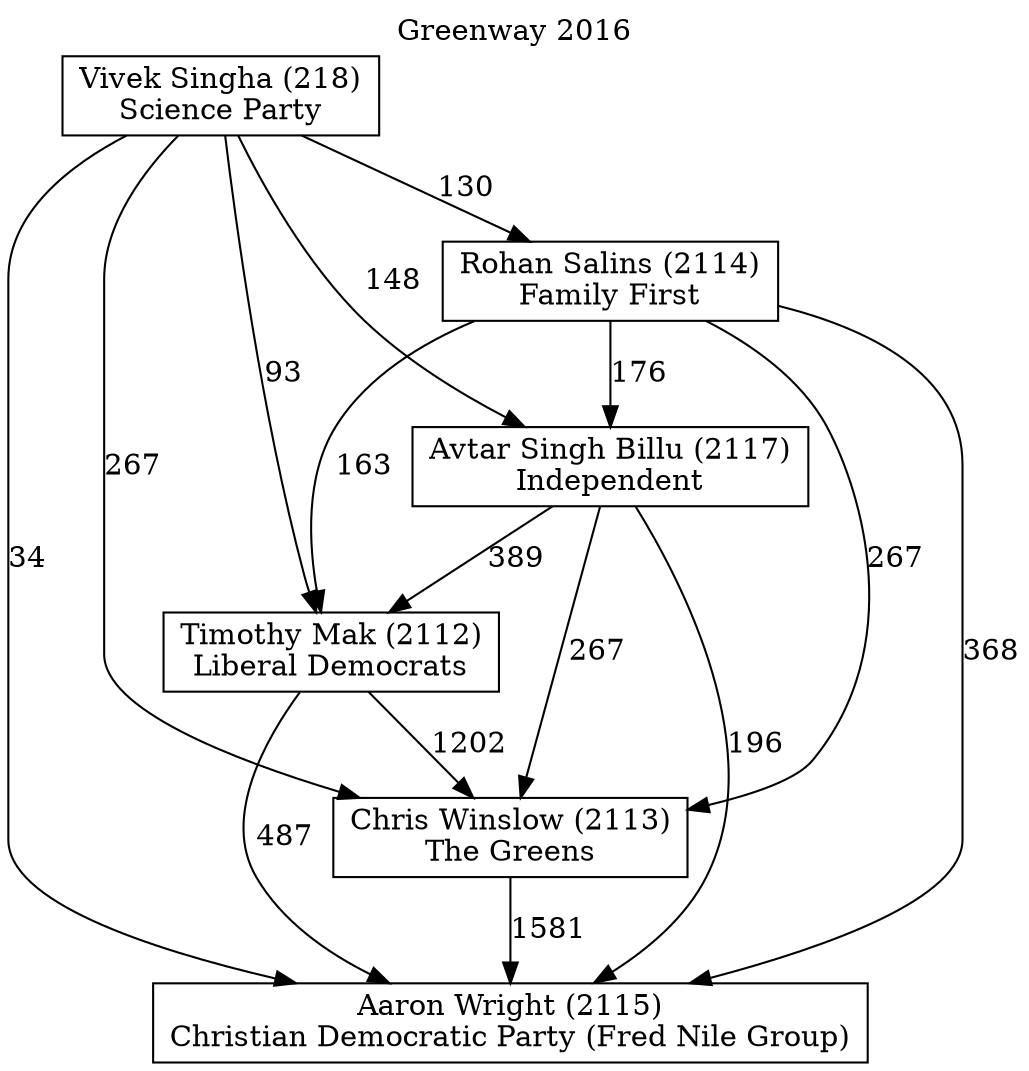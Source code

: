 // House preference flow
digraph "Aaron Wright (2115)_Greenway_2016" {
	graph [label="Greenway 2016" labelloc=t mclimit=10]
	node [shape=box]
	"Vivek Singha (218)" [label="Vivek Singha (218)
Science Party"]
	"Aaron Wright (2115)" [label="Aaron Wright (2115)
Christian Democratic Party (Fred Nile Group)"]
	"Rohan Salins (2114)" [label="Rohan Salins (2114)
Family First"]
	"Avtar Singh Billu (2117)" [label="Avtar Singh Billu (2117)
Independent"]
	"Timothy Mak (2112)" [label="Timothy Mak (2112)
Liberal Democrats"]
	"Chris Winslow (2113)" [label="Chris Winslow (2113)
The Greens"]
	"Vivek Singha (218)" -> "Chris Winslow (2113)" [label=267]
	"Avtar Singh Billu (2117)" -> "Timothy Mak (2112)" [label=389]
	"Vivek Singha (218)" -> "Rohan Salins (2114)" [label=130]
	"Timothy Mak (2112)" -> "Aaron Wright (2115)" [label=487]
	"Vivek Singha (218)" -> "Timothy Mak (2112)" [label=93]
	"Rohan Salins (2114)" -> "Aaron Wright (2115)" [label=368]
	"Vivek Singha (218)" -> "Avtar Singh Billu (2117)" [label=148]
	"Vivek Singha (218)" -> "Aaron Wright (2115)" [label=34]
	"Rohan Salins (2114)" -> "Chris Winslow (2113)" [label=267]
	"Avtar Singh Billu (2117)" -> "Aaron Wright (2115)" [label=196]
	"Timothy Mak (2112)" -> "Chris Winslow (2113)" [label=1202]
	"Rohan Salins (2114)" -> "Avtar Singh Billu (2117)" [label=176]
	"Rohan Salins (2114)" -> "Timothy Mak (2112)" [label=163]
	"Chris Winslow (2113)" -> "Aaron Wright (2115)" [label=1581]
	"Avtar Singh Billu (2117)" -> "Chris Winslow (2113)" [label=267]
}
